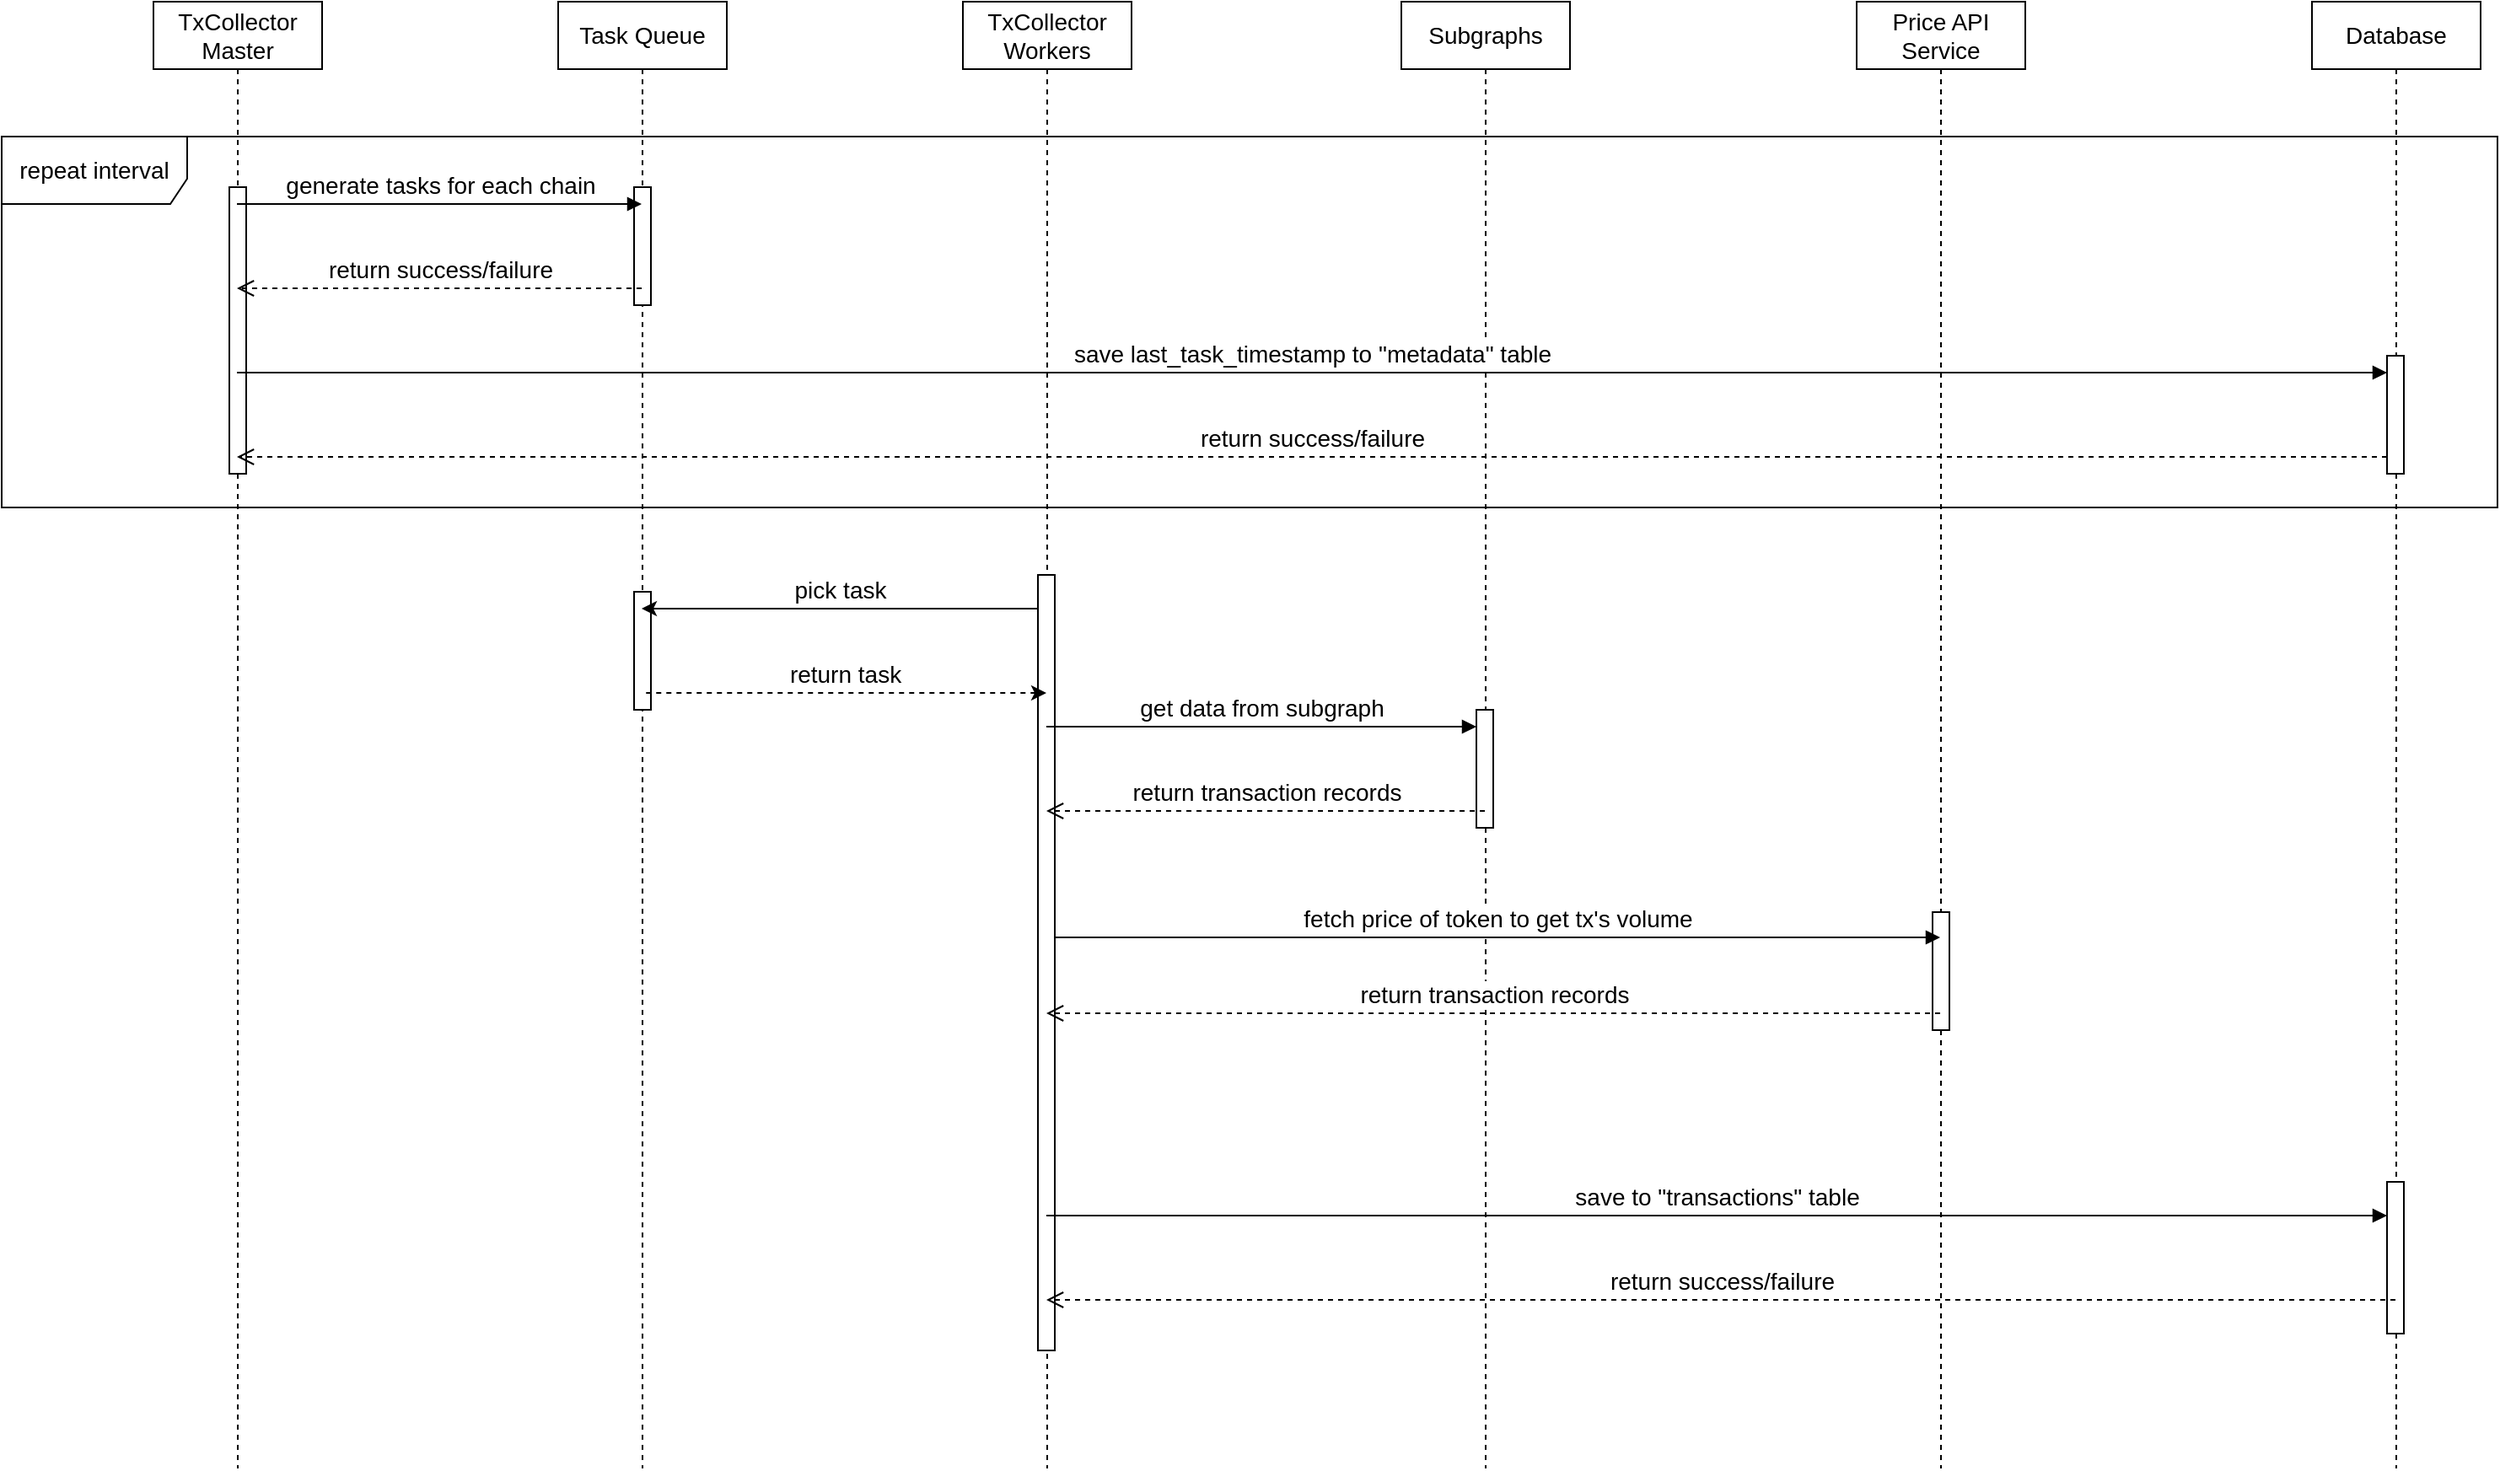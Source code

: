 <mxfile version="18.1.3" type="github">
  <diagram id="xshZSx2JP2BZRt7j3EUO" name="Page-1">
    <mxGraphModel dx="1298" dy="728" grid="1" gridSize="10" guides="1" tooltips="1" connect="1" arrows="1" fold="1" page="1" pageScale="1" pageWidth="850" pageHeight="1100" math="0" shadow="0">
      <root>
        <mxCell id="0" />
        <mxCell id="1" parent="0" />
        <mxCell id="DtTm24AxTZqHVivy6d-y-20" value="repeat interval" style="shape=umlFrame;whiteSpace=wrap;html=1;fontSize=14;width=110;height=40;" vertex="1" parent="1">
          <mxGeometry x="90" y="120" width="1480" height="220" as="geometry" />
        </mxCell>
        <mxCell id="DtTm24AxTZqHVivy6d-y-1" value="TxCollector Master" style="shape=umlLifeline;perimeter=lifelinePerimeter;whiteSpace=wrap;html=1;container=1;collapsible=0;recursiveResize=0;outlineConnect=0;fontSize=14;" vertex="1" parent="1">
          <mxGeometry x="180" y="40" width="100" height="870" as="geometry" />
        </mxCell>
        <mxCell id="DtTm24AxTZqHVivy6d-y-21" value="" style="html=1;points=[];perimeter=orthogonalPerimeter;fontSize=14;" vertex="1" parent="DtTm24AxTZqHVivy6d-y-1">
          <mxGeometry x="45" y="110" width="10" height="170" as="geometry" />
        </mxCell>
        <mxCell id="DtTm24AxTZqHVivy6d-y-2" value="Task Queue" style="shape=umlLifeline;perimeter=lifelinePerimeter;whiteSpace=wrap;html=1;container=1;collapsible=0;recursiveResize=0;outlineConnect=0;fontSize=14;" vertex="1" parent="1">
          <mxGeometry x="420" y="40" width="100" height="870" as="geometry" />
        </mxCell>
        <mxCell id="DtTm24AxTZqHVivy6d-y-22" value="" style="html=1;points=[];perimeter=orthogonalPerimeter;fontSize=14;" vertex="1" parent="DtTm24AxTZqHVivy6d-y-2">
          <mxGeometry x="45" y="110" width="10" height="70" as="geometry" />
        </mxCell>
        <mxCell id="DtTm24AxTZqHVivy6d-y-25" value="" style="html=1;points=[];perimeter=orthogonalPerimeter;fontSize=14;" vertex="1" parent="DtTm24AxTZqHVivy6d-y-2">
          <mxGeometry x="45" y="350" width="10" height="70" as="geometry" />
        </mxCell>
        <mxCell id="DtTm24AxTZqHVivy6d-y-3" value="TxCollector Workers" style="shape=umlLifeline;perimeter=lifelinePerimeter;whiteSpace=wrap;html=1;container=1;collapsible=0;recursiveResize=0;outlineConnect=0;fontSize=14;" vertex="1" parent="1">
          <mxGeometry x="660" y="40" width="100" height="870" as="geometry" />
        </mxCell>
        <mxCell id="DtTm24AxTZqHVivy6d-y-24" value="" style="html=1;points=[];perimeter=orthogonalPerimeter;fontSize=14;" vertex="1" parent="DtTm24AxTZqHVivy6d-y-3">
          <mxGeometry x="44.5" y="340" width="10" height="460" as="geometry" />
        </mxCell>
        <mxCell id="DtTm24AxTZqHVivy6d-y-4" value="Subgraphs" style="shape=umlLifeline;perimeter=lifelinePerimeter;whiteSpace=wrap;html=1;container=1;collapsible=0;recursiveResize=0;outlineConnect=0;fontSize=14;" vertex="1" parent="1">
          <mxGeometry x="920" y="40" width="100" height="870" as="geometry" />
        </mxCell>
        <mxCell id="DtTm24AxTZqHVivy6d-y-26" value="" style="html=1;points=[];perimeter=orthogonalPerimeter;fontSize=14;" vertex="1" parent="DtTm24AxTZqHVivy6d-y-4">
          <mxGeometry x="44.5" y="420" width="10" height="70" as="geometry" />
        </mxCell>
        <mxCell id="DtTm24AxTZqHVivy6d-y-5" value="Database" style="shape=umlLifeline;perimeter=lifelinePerimeter;whiteSpace=wrap;html=1;container=1;collapsible=0;recursiveResize=0;outlineConnect=0;fontSize=14;" vertex="1" parent="1">
          <mxGeometry x="1460" y="40" width="100" height="870" as="geometry" />
        </mxCell>
        <mxCell id="DtTm24AxTZqHVivy6d-y-23" value="" style="html=1;points=[];perimeter=orthogonalPerimeter;fontSize=14;" vertex="1" parent="DtTm24AxTZqHVivy6d-y-5">
          <mxGeometry x="44.5" y="210" width="10" height="70" as="geometry" />
        </mxCell>
        <mxCell id="DtTm24AxTZqHVivy6d-y-27" value="" style="html=1;points=[];perimeter=orthogonalPerimeter;fontSize=14;" vertex="1" parent="DtTm24AxTZqHVivy6d-y-5">
          <mxGeometry x="44.5" y="700" width="10" height="90" as="geometry" />
        </mxCell>
        <mxCell id="DtTm24AxTZqHVivy6d-y-6" value="generate tasks for each chain" style="html=1;verticalAlign=bottom;endArrow=block;rounded=0;fontSize=14;" edge="1" parent="1">
          <mxGeometry width="80" relative="1" as="geometry">
            <mxPoint x="229.5" y="160" as="sourcePoint" />
            <mxPoint x="469.5" y="160" as="targetPoint" />
          </mxGeometry>
        </mxCell>
        <mxCell id="DtTm24AxTZqHVivy6d-y-7" value="return success/failure" style="html=1;verticalAlign=bottom;endArrow=open;dashed=1;endSize=8;rounded=0;fontSize=14;" edge="1" parent="1">
          <mxGeometry relative="1" as="geometry">
            <mxPoint x="469.5" y="210" as="sourcePoint" />
            <mxPoint x="229.5" y="210" as="targetPoint" />
          </mxGeometry>
        </mxCell>
        <mxCell id="DtTm24AxTZqHVivy6d-y-8" value="pick task" style="html=1;verticalAlign=bottom;endArrow=none;rounded=0;fontSize=14;startArrow=classic;startFill=1;endFill=0;" edge="1" parent="1" target="DtTm24AxTZqHVivy6d-y-24">
          <mxGeometry width="80" relative="1" as="geometry">
            <mxPoint x="469.5" y="400" as="sourcePoint" />
            <mxPoint x="709.5" y="400" as="targetPoint" />
          </mxGeometry>
        </mxCell>
        <mxCell id="DtTm24AxTZqHVivy6d-y-9" value="return task" style="html=1;verticalAlign=bottom;endArrow=none;dashed=1;endSize=8;rounded=0;fontSize=14;startArrow=classic;startFill=1;endFill=0;" edge="1" parent="1">
          <mxGeometry relative="1" as="geometry">
            <mxPoint x="709.5" y="450" as="sourcePoint" />
            <mxPoint x="469.5" y="450" as="targetPoint" />
          </mxGeometry>
        </mxCell>
        <mxCell id="DtTm24AxTZqHVivy6d-y-10" value="get data from subgraph" style="html=1;verticalAlign=bottom;endArrow=block;rounded=0;fontSize=14;" edge="1" parent="1" target="DtTm24AxTZqHVivy6d-y-26">
          <mxGeometry width="80" relative="1" as="geometry">
            <mxPoint x="709.5" y="470" as="sourcePoint" />
            <mxPoint x="969.5" y="470" as="targetPoint" />
          </mxGeometry>
        </mxCell>
        <mxCell id="DtTm24AxTZqHVivy6d-y-12" value="return transaction records" style="html=1;verticalAlign=bottom;endArrow=open;dashed=1;endSize=8;rounded=0;fontSize=14;" edge="1" parent="1">
          <mxGeometry relative="1" as="geometry">
            <mxPoint x="969.5" y="520" as="sourcePoint" />
            <mxPoint x="709.5" y="520" as="targetPoint" />
          </mxGeometry>
        </mxCell>
        <mxCell id="DtTm24AxTZqHVivy6d-y-14" value="save to &quot;transactions&quot; table" style="html=1;verticalAlign=bottom;endArrow=block;rounded=0;fontSize=14;" edge="1" parent="1" target="DtTm24AxTZqHVivy6d-y-27">
          <mxGeometry width="80" relative="1" as="geometry">
            <mxPoint x="709.5" y="760" as="sourcePoint" />
            <mxPoint x="1219.5" y="760" as="targetPoint" />
          </mxGeometry>
        </mxCell>
        <mxCell id="DtTm24AxTZqHVivy6d-y-17" value="save last_task_timestamp to &quot;metadata&quot; table" style="html=1;verticalAlign=bottom;endArrow=block;rounded=0;fontSize=14;" edge="1" parent="1" target="DtTm24AxTZqHVivy6d-y-23">
          <mxGeometry width="80" relative="1" as="geometry">
            <mxPoint x="229.5" y="260" as="sourcePoint" />
            <mxPoint x="1219.5" y="260" as="targetPoint" />
          </mxGeometry>
        </mxCell>
        <mxCell id="DtTm24AxTZqHVivy6d-y-18" value="return success/failure" style="html=1;verticalAlign=bottom;endArrow=open;dashed=1;endSize=8;rounded=0;fontSize=14;" edge="1" parent="1" source="DtTm24AxTZqHVivy6d-y-23">
          <mxGeometry relative="1" as="geometry">
            <mxPoint x="1219.5" y="310" as="sourcePoint" />
            <mxPoint x="229.5" y="310" as="targetPoint" />
          </mxGeometry>
        </mxCell>
        <mxCell id="DtTm24AxTZqHVivy6d-y-15" value="return success/failure" style="html=1;verticalAlign=bottom;endArrow=open;dashed=1;endSize=8;rounded=0;fontSize=14;" edge="1" parent="1">
          <mxGeometry relative="1" as="geometry">
            <mxPoint x="1509.5" y="810" as="sourcePoint" />
            <mxPoint x="709.5" y="810" as="targetPoint" />
          </mxGeometry>
        </mxCell>
        <mxCell id="DtTm24AxTZqHVivy6d-y-28" value="Price API Service" style="shape=umlLifeline;perimeter=lifelinePerimeter;whiteSpace=wrap;html=1;container=1;collapsible=0;recursiveResize=0;outlineConnect=0;fontSize=14;" vertex="1" parent="1">
          <mxGeometry x="1190" y="40" width="100" height="870" as="geometry" />
        </mxCell>
        <mxCell id="DtTm24AxTZqHVivy6d-y-32" value="" style="html=1;points=[];perimeter=orthogonalPerimeter;fontSize=14;" vertex="1" parent="DtTm24AxTZqHVivy6d-y-28">
          <mxGeometry x="45" y="540" width="10" height="70" as="geometry" />
        </mxCell>
        <mxCell id="DtTm24AxTZqHVivy6d-y-30" value="fetch price of token to get tx&#39;s volume" style="html=1;verticalAlign=bottom;endArrow=block;rounded=0;fontSize=14;exitX=0.95;exitY=0.75;exitDx=0;exitDy=0;exitPerimeter=0;" edge="1" parent="1">
          <mxGeometry width="80" relative="1" as="geometry">
            <mxPoint x="714" y="595" as="sourcePoint" />
            <mxPoint x="1239.5" y="595" as="targetPoint" />
          </mxGeometry>
        </mxCell>
        <mxCell id="DtTm24AxTZqHVivy6d-y-31" value="return transaction records" style="html=1;verticalAlign=bottom;endArrow=open;dashed=1;endSize=8;rounded=0;fontSize=14;" edge="1" parent="1">
          <mxGeometry relative="1" as="geometry">
            <mxPoint x="1239.5" y="640" as="sourcePoint" />
            <mxPoint x="709.5" y="640" as="targetPoint" />
          </mxGeometry>
        </mxCell>
      </root>
    </mxGraphModel>
  </diagram>
</mxfile>
